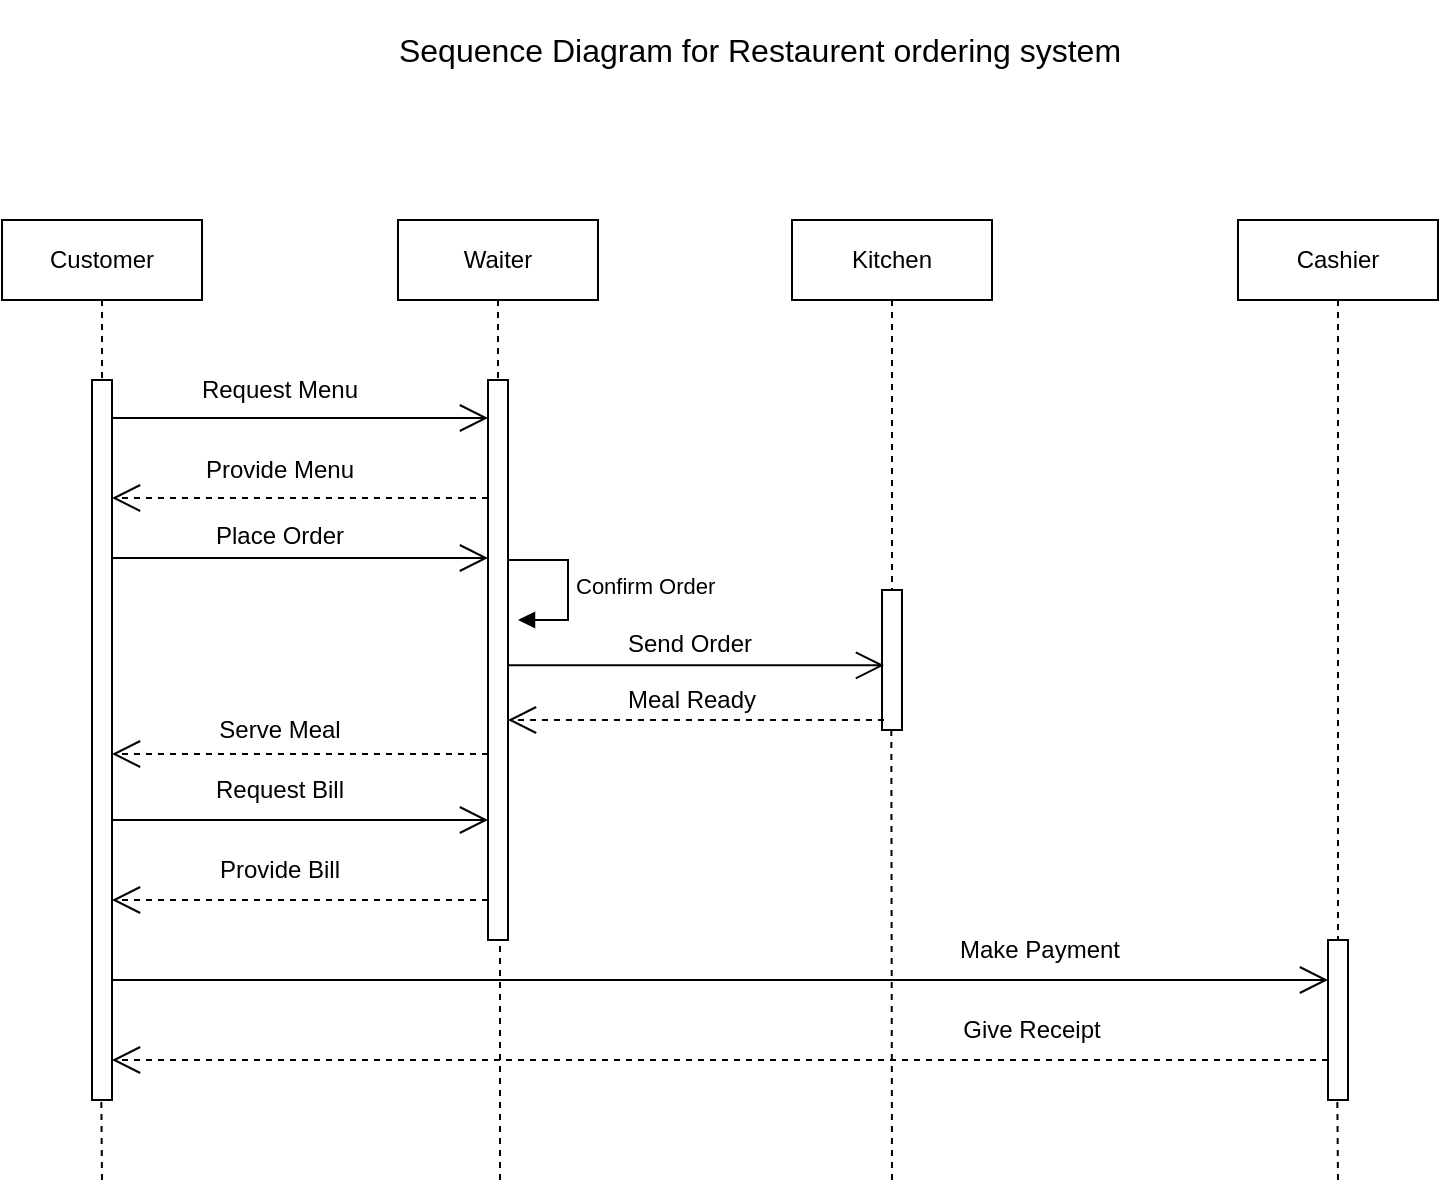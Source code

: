 <mxfile version="25.0.1">
  <diagram name="Page-1" id="2YBvvXClWsGukQMizWep">
    <mxGraphModel dx="1600" dy="836" grid="1" gridSize="10" guides="1" tooltips="1" connect="1" arrows="1" fold="1" page="1" pageScale="1" pageWidth="850" pageHeight="1100" math="0" shadow="0">
      <root>
        <mxCell id="0" />
        <mxCell id="1" parent="0" />
        <mxCell id="JIC-DEpIo97pTenEZ01R-1" value="Customer" style="shape=umlLifeline;perimeter=lifelinePerimeter;whiteSpace=wrap;html=1;container=1;dropTarget=0;collapsible=0;recursiveResize=0;outlineConnect=0;portConstraint=eastwest;newEdgeStyle={&quot;curved&quot;:0,&quot;rounded&quot;:0};" parent="1" vertex="1">
          <mxGeometry x="41" y="120" width="100" height="80" as="geometry" />
        </mxCell>
        <mxCell id="JIC-DEpIo97pTenEZ01R-2" value="&lt;font style=&quot;font-size: 16px;&quot;&gt;Sequence Diagram for Restaurent ordering system&lt;/font&gt;" style="text;html=1;align=center;verticalAlign=middle;whiteSpace=wrap;rounded=0;" parent="1" vertex="1">
          <mxGeometry x="220" y="10" width="400" height="50" as="geometry" />
        </mxCell>
        <mxCell id="JIC-DEpIo97pTenEZ01R-3" value="" style="html=1;points=[[0,0,0,0,5],[0,1,0,0,-5],[1,0,0,0,5],[1,1,0,0,-5]];perimeter=orthogonalPerimeter;outlineConnect=0;targetShapes=umlLifeline;portConstraint=eastwest;newEdgeStyle={&quot;curved&quot;:0,&quot;rounded&quot;:0};" parent="1" vertex="1">
          <mxGeometry x="86" y="200" width="10" height="360" as="geometry" />
        </mxCell>
        <mxCell id="JIC-DEpIo97pTenEZ01R-4" value="Waiter" style="shape=umlLifeline;perimeter=lifelinePerimeter;whiteSpace=wrap;html=1;container=1;dropTarget=0;collapsible=0;recursiveResize=0;outlineConnect=0;portConstraint=eastwest;newEdgeStyle={&quot;curved&quot;:0,&quot;rounded&quot;:0};" parent="1" vertex="1">
          <mxGeometry x="239" y="120" width="100" height="80" as="geometry" />
        </mxCell>
        <mxCell id="JIC-DEpIo97pTenEZ01R-5" value="Kitchen" style="shape=umlLifeline;perimeter=lifelinePerimeter;whiteSpace=wrap;html=1;container=1;dropTarget=0;collapsible=0;recursiveResize=0;outlineConnect=0;portConstraint=eastwest;newEdgeStyle={&quot;curved&quot;:0,&quot;rounded&quot;:0};" parent="1" vertex="1">
          <mxGeometry x="436" y="120" width="100" height="190" as="geometry" />
        </mxCell>
        <mxCell id="JIC-DEpIo97pTenEZ01R-6" value="Cashier" style="shape=umlLifeline;perimeter=lifelinePerimeter;whiteSpace=wrap;html=1;container=1;dropTarget=0;collapsible=0;recursiveResize=0;outlineConnect=0;portConstraint=eastwest;newEdgeStyle={&quot;curved&quot;:0,&quot;rounded&quot;:0};" parent="1" vertex="1">
          <mxGeometry x="659" y="120" width="100" height="360" as="geometry" />
        </mxCell>
        <mxCell id="JIC-DEpIo97pTenEZ01R-7" value="" style="html=1;points=[[0,0,0,0,5],[0,1,0,0,-5],[1,0,0,0,5],[1,1,0,0,-5]];perimeter=orthogonalPerimeter;outlineConnect=0;targetShapes=umlLifeline;portConstraint=eastwest;newEdgeStyle={&quot;curved&quot;:0,&quot;rounded&quot;:0};" parent="1" vertex="1">
          <mxGeometry x="284" y="200" width="10" height="280" as="geometry" />
        </mxCell>
        <mxCell id="JIC-DEpIo97pTenEZ01R-9" value="" style="endArrow=open;endFill=1;endSize=12;html=1;rounded=0;" parent="1" edge="1">
          <mxGeometry width="160" relative="1" as="geometry">
            <mxPoint x="96" y="219" as="sourcePoint" />
            <mxPoint x="284" y="219" as="targetPoint" />
          </mxGeometry>
        </mxCell>
        <mxCell id="X8SkvvSlqbV9mBgZGtv6-1" value="Request Menu" style="text;html=1;align=center;verticalAlign=middle;whiteSpace=wrap;rounded=0;" vertex="1" parent="1">
          <mxGeometry x="130" y="190" width="100" height="30" as="geometry" />
        </mxCell>
        <mxCell id="X8SkvvSlqbV9mBgZGtv6-2" value="" style="endArrow=open;endSize=12;dashed=1;html=1;rounded=0;" edge="1" parent="1">
          <mxGeometry width="160" relative="1" as="geometry">
            <mxPoint x="284.0" y="259" as="sourcePoint" />
            <mxPoint x="96" y="259" as="targetPoint" />
          </mxGeometry>
        </mxCell>
        <mxCell id="X8SkvvSlqbV9mBgZGtv6-4" value="Provide Menu" style="text;html=1;align=center;verticalAlign=middle;whiteSpace=wrap;rounded=0;" vertex="1" parent="1">
          <mxGeometry x="130" y="230" width="100" height="30" as="geometry" />
        </mxCell>
        <mxCell id="X8SkvvSlqbV9mBgZGtv6-5" value="Place Order" style="text;html=1;align=center;verticalAlign=middle;whiteSpace=wrap;rounded=0;" vertex="1" parent="1">
          <mxGeometry x="130" y="263" width="100" height="30" as="geometry" />
        </mxCell>
        <mxCell id="X8SkvvSlqbV9mBgZGtv6-6" value="" style="endArrow=open;endFill=1;endSize=12;html=1;rounded=0;" edge="1" parent="1">
          <mxGeometry width="160" relative="1" as="geometry">
            <mxPoint x="96" y="289" as="sourcePoint" />
            <mxPoint x="284" y="289" as="targetPoint" />
          </mxGeometry>
        </mxCell>
        <mxCell id="X8SkvvSlqbV9mBgZGtv6-7" value="" style="html=1;points=[[0,0,0,0,5],[0,1,0,0,-5],[1,0,0,0,5],[1,1,0,0,-5]];perimeter=orthogonalPerimeter;outlineConnect=0;targetShapes=umlLifeline;portConstraint=eastwest;newEdgeStyle={&quot;curved&quot;:0,&quot;rounded&quot;:0};" vertex="1" parent="1">
          <mxGeometry x="481" y="305" width="10" height="70" as="geometry" />
        </mxCell>
        <mxCell id="X8SkvvSlqbV9mBgZGtv6-8" value="" style="endArrow=open;endFill=1;endSize=12;html=1;rounded=0;" edge="1" parent="1">
          <mxGeometry width="160" relative="1" as="geometry">
            <mxPoint x="294" y="342.66" as="sourcePoint" />
            <mxPoint x="482" y="342.66" as="targetPoint" />
          </mxGeometry>
        </mxCell>
        <mxCell id="X8SkvvSlqbV9mBgZGtv6-9" value="Send Order" style="text;html=1;align=center;verticalAlign=middle;whiteSpace=wrap;rounded=0;" vertex="1" parent="1">
          <mxGeometry x="335" y="317" width="100" height="30" as="geometry" />
        </mxCell>
        <mxCell id="X8SkvvSlqbV9mBgZGtv6-10" value="" style="endArrow=open;endSize=12;dashed=1;html=1;rounded=0;" edge="1" parent="1">
          <mxGeometry width="160" relative="1" as="geometry">
            <mxPoint x="482.0" y="370" as="sourcePoint" />
            <mxPoint x="294" y="370" as="targetPoint" />
          </mxGeometry>
        </mxCell>
        <mxCell id="X8SkvvSlqbV9mBgZGtv6-11" value="Meal Ready" style="text;html=1;align=center;verticalAlign=middle;whiteSpace=wrap;rounded=0;" vertex="1" parent="1">
          <mxGeometry x="336" y="345" width="100" height="30" as="geometry" />
        </mxCell>
        <mxCell id="X8SkvvSlqbV9mBgZGtv6-12" value="" style="endArrow=open;endSize=12;dashed=1;html=1;rounded=0;" edge="1" parent="1">
          <mxGeometry width="160" relative="1" as="geometry">
            <mxPoint x="284.0" y="387" as="sourcePoint" />
            <mxPoint x="96" y="387" as="targetPoint" />
          </mxGeometry>
        </mxCell>
        <mxCell id="X8SkvvSlqbV9mBgZGtv6-13" value="Serve Meal" style="text;html=1;align=center;verticalAlign=middle;whiteSpace=wrap;rounded=0;" vertex="1" parent="1">
          <mxGeometry x="130" y="360" width="100" height="30" as="geometry" />
        </mxCell>
        <mxCell id="X8SkvvSlqbV9mBgZGtv6-14" value="" style="endArrow=open;endFill=1;endSize=12;html=1;rounded=0;" edge="1" parent="1">
          <mxGeometry width="160" relative="1" as="geometry">
            <mxPoint x="96" y="420" as="sourcePoint" />
            <mxPoint x="284" y="420" as="targetPoint" />
          </mxGeometry>
        </mxCell>
        <mxCell id="X8SkvvSlqbV9mBgZGtv6-15" value="Request Bill" style="text;html=1;align=center;verticalAlign=middle;whiteSpace=wrap;rounded=0;" vertex="1" parent="1">
          <mxGeometry x="130" y="390" width="100" height="30" as="geometry" />
        </mxCell>
        <mxCell id="X8SkvvSlqbV9mBgZGtv6-16" value="" style="endArrow=open;endSize=12;dashed=1;html=1;rounded=0;" edge="1" parent="1">
          <mxGeometry width="160" relative="1" as="geometry">
            <mxPoint x="284.0" y="460" as="sourcePoint" />
            <mxPoint x="96" y="460" as="targetPoint" />
          </mxGeometry>
        </mxCell>
        <mxCell id="X8SkvvSlqbV9mBgZGtv6-17" value="Provide Bill" style="text;html=1;align=center;verticalAlign=middle;whiteSpace=wrap;rounded=0;" vertex="1" parent="1">
          <mxGeometry x="130" y="430" width="100" height="30" as="geometry" />
        </mxCell>
        <mxCell id="X8SkvvSlqbV9mBgZGtv6-18" value="" style="endArrow=open;endFill=1;endSize=12;html=1;rounded=0;" edge="1" parent="1" target="X8SkvvSlqbV9mBgZGtv6-20">
          <mxGeometry width="160" relative="1" as="geometry">
            <mxPoint x="96" y="500" as="sourcePoint" />
            <mxPoint x="670" y="500" as="targetPoint" />
          </mxGeometry>
        </mxCell>
        <mxCell id="X8SkvvSlqbV9mBgZGtv6-19" value="" style="endArrow=none;dashed=1;html=1;rounded=0;" edge="1" parent="1" target="JIC-DEpIo97pTenEZ01R-7">
          <mxGeometry width="50" height="50" relative="1" as="geometry">
            <mxPoint x="290" y="600" as="sourcePoint" />
            <mxPoint x="510" y="550" as="targetPoint" />
          </mxGeometry>
        </mxCell>
        <mxCell id="X8SkvvSlqbV9mBgZGtv6-20" value="" style="html=1;points=[[0,0,0,0,5],[0,1,0,0,-5],[1,0,0,0,5],[1,1,0,0,-5]];perimeter=orthogonalPerimeter;outlineConnect=0;targetShapes=umlLifeline;portConstraint=eastwest;newEdgeStyle={&quot;curved&quot;:0,&quot;rounded&quot;:0};" vertex="1" parent="1">
          <mxGeometry x="704" y="480" width="10" height="80" as="geometry" />
        </mxCell>
        <mxCell id="X8SkvvSlqbV9mBgZGtv6-21" value="Make Payment" style="text;html=1;align=center;verticalAlign=middle;whiteSpace=wrap;rounded=0;" vertex="1" parent="1">
          <mxGeometry x="510" y="470" width="100" height="30" as="geometry" />
        </mxCell>
        <mxCell id="X8SkvvSlqbV9mBgZGtv6-22" value="" style="endArrow=open;endSize=12;dashed=1;html=1;rounded=0;" edge="1" parent="1" target="JIC-DEpIo97pTenEZ01R-3">
          <mxGeometry width="160" relative="1" as="geometry">
            <mxPoint x="704.0" y="540" as="sourcePoint" />
            <mxPoint x="516" y="540" as="targetPoint" />
          </mxGeometry>
        </mxCell>
        <mxCell id="X8SkvvSlqbV9mBgZGtv6-23" value="Give Receipt" style="text;html=1;align=center;verticalAlign=middle;whiteSpace=wrap;rounded=0;" vertex="1" parent="1">
          <mxGeometry x="506" y="510" width="100" height="30" as="geometry" />
        </mxCell>
        <mxCell id="X8SkvvSlqbV9mBgZGtv6-24" value="" style="endArrow=none;dashed=1;html=1;rounded=0;" edge="1" parent="1">
          <mxGeometry width="50" height="50" relative="1" as="geometry">
            <mxPoint x="709" y="600" as="sourcePoint" />
            <mxPoint x="708.66" y="560" as="targetPoint" />
          </mxGeometry>
        </mxCell>
        <mxCell id="X8SkvvSlqbV9mBgZGtv6-25" value="" style="endArrow=none;dashed=1;html=1;rounded=0;" edge="1" parent="1">
          <mxGeometry width="50" height="50" relative="1" as="geometry">
            <mxPoint x="486" y="600" as="sourcePoint" />
            <mxPoint x="485.66" y="375" as="targetPoint" />
          </mxGeometry>
        </mxCell>
        <mxCell id="X8SkvvSlqbV9mBgZGtv6-26" value="" style="endArrow=none;dashed=1;html=1;rounded=0;" edge="1" parent="1">
          <mxGeometry width="50" height="50" relative="1" as="geometry">
            <mxPoint x="91" y="600" as="sourcePoint" />
            <mxPoint x="90.66" y="560" as="targetPoint" />
          </mxGeometry>
        </mxCell>
        <mxCell id="X8SkvvSlqbV9mBgZGtv6-28" value="Confirm Order" style="html=1;align=left;spacingLeft=2;endArrow=block;rounded=0;edgeStyle=orthogonalEdgeStyle;curved=0;rounded=0;" edge="1" parent="1">
          <mxGeometry relative="1" as="geometry">
            <mxPoint x="294" y="290" as="sourcePoint" />
            <Array as="points">
              <mxPoint x="324" y="320" />
            </Array>
            <mxPoint x="299" y="320" as="targetPoint" />
          </mxGeometry>
        </mxCell>
      </root>
    </mxGraphModel>
  </diagram>
</mxfile>
